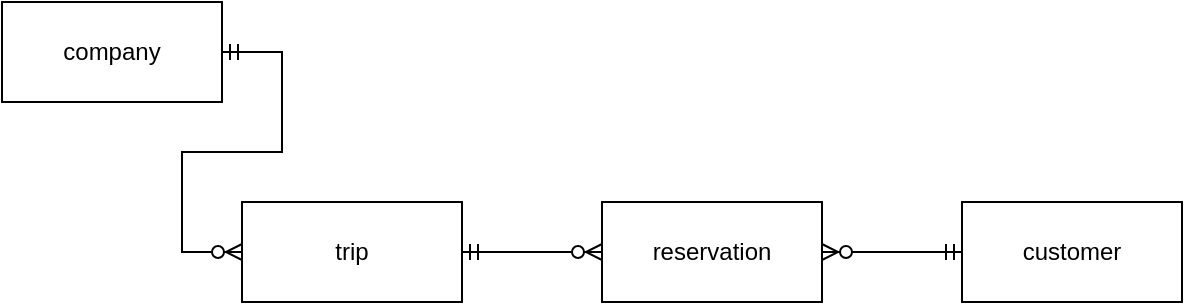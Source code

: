 <mxfile version="21.1.2" type="device">
  <diagram name="Strona-1" id="xLkCI0tEZ0q5kZyF2LaB">
    <mxGraphModel dx="1036" dy="614" grid="1" gridSize="10" guides="1" tooltips="1" connect="1" arrows="1" fold="1" page="1" pageScale="1" pageWidth="827" pageHeight="1169" math="0" shadow="0">
      <root>
        <mxCell id="0" />
        <mxCell id="1" parent="0" />
        <mxCell id="tHiz4rZ3aGoJjOIE87YR-1" value="company" style="html=1;whiteSpace=wrap;" vertex="1" parent="1">
          <mxGeometry x="80" y="220" width="110" height="50" as="geometry" />
        </mxCell>
        <mxCell id="tHiz4rZ3aGoJjOIE87YR-2" value="reservation" style="html=1;whiteSpace=wrap;" vertex="1" parent="1">
          <mxGeometry x="380" y="320" width="110" height="50" as="geometry" />
        </mxCell>
        <mxCell id="tHiz4rZ3aGoJjOIE87YR-3" value="trip" style="html=1;whiteSpace=wrap;" vertex="1" parent="1">
          <mxGeometry x="200" y="320" width="110" height="50" as="geometry" />
        </mxCell>
        <mxCell id="tHiz4rZ3aGoJjOIE87YR-4" value="customer" style="html=1;whiteSpace=wrap;" vertex="1" parent="1">
          <mxGeometry x="560" y="320" width="110" height="50" as="geometry" />
        </mxCell>
        <mxCell id="tHiz4rZ3aGoJjOIE87YR-8" value="" style="edgeStyle=entityRelationEdgeStyle;fontSize=12;html=1;endArrow=ERzeroToMany;startArrow=ERmandOne;rounded=0;" edge="1" parent="1" source="tHiz4rZ3aGoJjOIE87YR-1" target="tHiz4rZ3aGoJjOIE87YR-3">
          <mxGeometry width="100" height="100" relative="1" as="geometry">
            <mxPoint x="280" y="370" as="sourcePoint" />
            <mxPoint x="380" y="270" as="targetPoint" />
          </mxGeometry>
        </mxCell>
        <mxCell id="tHiz4rZ3aGoJjOIE87YR-9" value="" style="edgeStyle=entityRelationEdgeStyle;fontSize=12;html=1;endArrow=ERzeroToMany;startArrow=ERmandOne;rounded=0;" edge="1" parent="1" source="tHiz4rZ3aGoJjOIE87YR-3" target="tHiz4rZ3aGoJjOIE87YR-2">
          <mxGeometry width="100" height="100" relative="1" as="geometry">
            <mxPoint x="200" y="245" as="sourcePoint" />
            <mxPoint x="210" y="355" as="targetPoint" />
          </mxGeometry>
        </mxCell>
        <mxCell id="tHiz4rZ3aGoJjOIE87YR-10" value="" style="edgeStyle=entityRelationEdgeStyle;fontSize=12;html=1;endArrow=ERzeroToMany;startArrow=ERmandOne;rounded=0;" edge="1" parent="1" source="tHiz4rZ3aGoJjOIE87YR-4" target="tHiz4rZ3aGoJjOIE87YR-2">
          <mxGeometry width="100" height="100" relative="1" as="geometry">
            <mxPoint x="320" y="355" as="sourcePoint" />
            <mxPoint x="390" y="355" as="targetPoint" />
          </mxGeometry>
        </mxCell>
      </root>
    </mxGraphModel>
  </diagram>
</mxfile>
